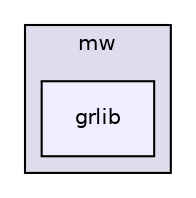 digraph "grlib" {
  compound=true
  node [ fontsize="10", fontname="Helvetica"];
  edge [ labelfontsize="10", labelfontname="Helvetica"];
  subgraph clusterdir_622605b5fc87a1221dd66225202096f9 {
    graph [ bgcolor="#ddddee", pencolor="black", label="mw" fontname="Helvetica", fontsize="10", URL="dir_622605b5fc87a1221dd66225202096f9.html"]
  dir_7972e94804c51ae0e5852cfbdc28c51f [shape=box, label="grlib", style="filled", fillcolor="#eeeeff", pencolor="black", URL="dir_7972e94804c51ae0e5852cfbdc28c51f.html"];
  }
}
